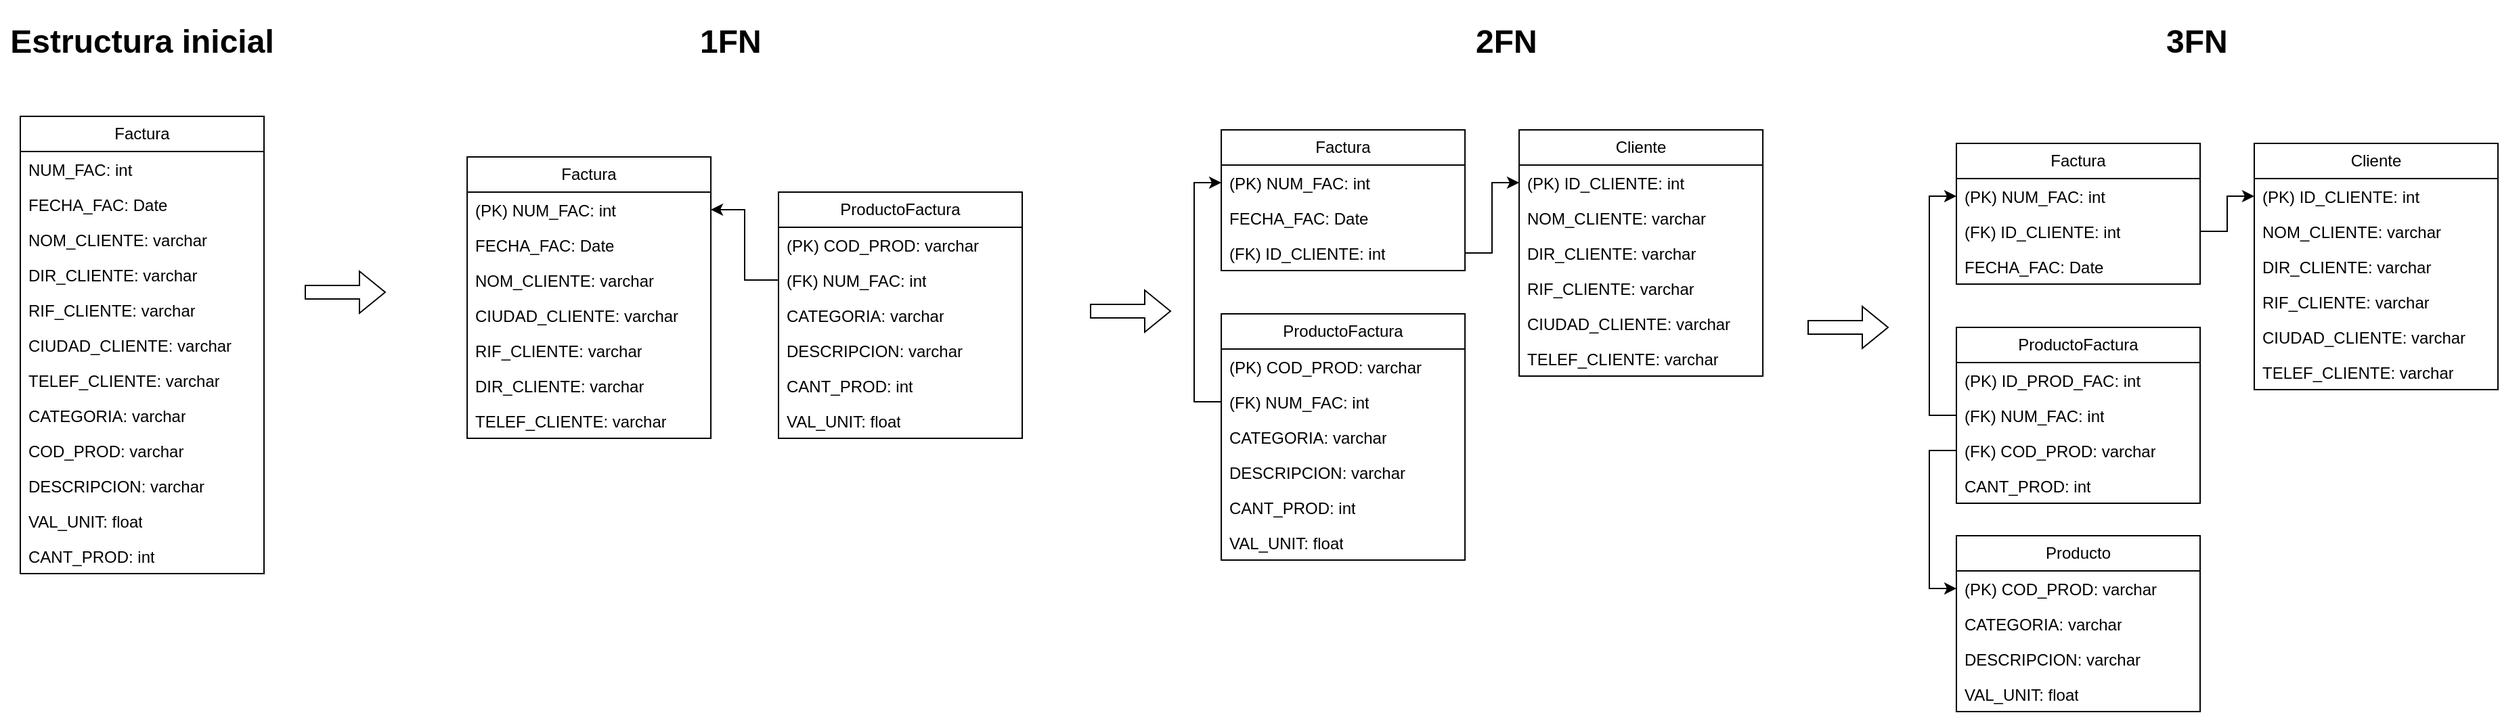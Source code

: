 <mxfile version="22.0.3" type="device">
  <diagram name="Page-1" id="YjtQKv7AB-R0Y8vIJ1j0">
    <mxGraphModel dx="1850" dy="1685" grid="1" gridSize="10" guides="1" tooltips="1" connect="1" arrows="1" fold="1" page="1" pageScale="1" pageWidth="850" pageHeight="1100" math="0" shadow="0">
      <root>
        <mxCell id="0" />
        <mxCell id="1" parent="0" />
        <mxCell id="gqU5mMg52h6U9VG0LVLv-1" value="Factura" style="swimlane;fontStyle=0;childLayout=stackLayout;horizontal=1;startSize=26;fillColor=none;horizontalStack=0;resizeParent=1;resizeParentMax=0;resizeLast=0;collapsible=1;marginBottom=0;whiteSpace=wrap;html=1;" vertex="1" parent="1">
          <mxGeometry x="80" y="110" width="180" height="338" as="geometry" />
        </mxCell>
        <mxCell id="gqU5mMg52h6U9VG0LVLv-2" value="NUM_FAC: int&lt;span style=&quot;white-space: pre;&quot;&gt;&#x9;&lt;/span&gt;&lt;br&gt;" style="text;strokeColor=none;fillColor=none;align=left;verticalAlign=top;spacingLeft=4;spacingRight=4;overflow=hidden;rotatable=0;points=[[0,0.5],[1,0.5]];portConstraint=eastwest;whiteSpace=wrap;html=1;" vertex="1" parent="gqU5mMg52h6U9VG0LVLv-1">
          <mxGeometry y="26" width="180" height="26" as="geometry" />
        </mxCell>
        <mxCell id="gqU5mMg52h6U9VG0LVLv-3" value="FECHA_FAC: Date" style="text;strokeColor=none;fillColor=none;align=left;verticalAlign=top;spacingLeft=4;spacingRight=4;overflow=hidden;rotatable=0;points=[[0,0.5],[1,0.5]];portConstraint=eastwest;whiteSpace=wrap;html=1;" vertex="1" parent="gqU5mMg52h6U9VG0LVLv-1">
          <mxGeometry y="52" width="180" height="26" as="geometry" />
        </mxCell>
        <mxCell id="gqU5mMg52h6U9VG0LVLv-4" value="NOM_CLIENTE: varchar" style="text;strokeColor=none;fillColor=none;align=left;verticalAlign=top;spacingLeft=4;spacingRight=4;overflow=hidden;rotatable=0;points=[[0,0.5],[1,0.5]];portConstraint=eastwest;whiteSpace=wrap;html=1;" vertex="1" parent="gqU5mMg52h6U9VG0LVLv-1">
          <mxGeometry y="78" width="180" height="26" as="geometry" />
        </mxCell>
        <mxCell id="gqU5mMg52h6U9VG0LVLv-5" value="DIR_CLIENTE: varchar" style="text;strokeColor=none;fillColor=none;align=left;verticalAlign=top;spacingLeft=4;spacingRight=4;overflow=hidden;rotatable=0;points=[[0,0.5],[1,0.5]];portConstraint=eastwest;whiteSpace=wrap;html=1;" vertex="1" parent="gqU5mMg52h6U9VG0LVLv-1">
          <mxGeometry y="104" width="180" height="26" as="geometry" />
        </mxCell>
        <mxCell id="gqU5mMg52h6U9VG0LVLv-6" value="RIF_CLIENTE: varchar" style="text;strokeColor=none;fillColor=none;align=left;verticalAlign=top;spacingLeft=4;spacingRight=4;overflow=hidden;rotatable=0;points=[[0,0.5],[1,0.5]];portConstraint=eastwest;whiteSpace=wrap;html=1;" vertex="1" parent="gqU5mMg52h6U9VG0LVLv-1">
          <mxGeometry y="130" width="180" height="26" as="geometry" />
        </mxCell>
        <mxCell id="gqU5mMg52h6U9VG0LVLv-7" value="CIUDAD_CLIENTE: varchar" style="text;strokeColor=none;fillColor=none;align=left;verticalAlign=top;spacingLeft=4;spacingRight=4;overflow=hidden;rotatable=0;points=[[0,0.5],[1,0.5]];portConstraint=eastwest;whiteSpace=wrap;html=1;" vertex="1" parent="gqU5mMg52h6U9VG0LVLv-1">
          <mxGeometry y="156" width="180" height="26" as="geometry" />
        </mxCell>
        <mxCell id="gqU5mMg52h6U9VG0LVLv-9" value="TELEF_CLIENTE: varchar" style="text;strokeColor=none;fillColor=none;align=left;verticalAlign=top;spacingLeft=4;spacingRight=4;overflow=hidden;rotatable=0;points=[[0,0.5],[1,0.5]];portConstraint=eastwest;whiteSpace=wrap;html=1;" vertex="1" parent="gqU5mMg52h6U9VG0LVLv-1">
          <mxGeometry y="182" width="180" height="26" as="geometry" />
        </mxCell>
        <mxCell id="gqU5mMg52h6U9VG0LVLv-8" value="CATEGORIA: varchar" style="text;strokeColor=none;fillColor=none;align=left;verticalAlign=top;spacingLeft=4;spacingRight=4;overflow=hidden;rotatable=0;points=[[0,0.5],[1,0.5]];portConstraint=eastwest;whiteSpace=wrap;html=1;" vertex="1" parent="gqU5mMg52h6U9VG0LVLv-1">
          <mxGeometry y="208" width="180" height="26" as="geometry" />
        </mxCell>
        <mxCell id="gqU5mMg52h6U9VG0LVLv-10" value="COD_PROD: varchar" style="text;strokeColor=none;fillColor=none;align=left;verticalAlign=top;spacingLeft=4;spacingRight=4;overflow=hidden;rotatable=0;points=[[0,0.5],[1,0.5]];portConstraint=eastwest;whiteSpace=wrap;html=1;" vertex="1" parent="gqU5mMg52h6U9VG0LVLv-1">
          <mxGeometry y="234" width="180" height="26" as="geometry" />
        </mxCell>
        <mxCell id="gqU5mMg52h6U9VG0LVLv-11" value="DESCRIPCION: varchar" style="text;strokeColor=none;fillColor=none;align=left;verticalAlign=top;spacingLeft=4;spacingRight=4;overflow=hidden;rotatable=0;points=[[0,0.5],[1,0.5]];portConstraint=eastwest;whiteSpace=wrap;html=1;" vertex="1" parent="gqU5mMg52h6U9VG0LVLv-1">
          <mxGeometry y="260" width="180" height="26" as="geometry" />
        </mxCell>
        <mxCell id="gqU5mMg52h6U9VG0LVLv-12" value="VAL_UNIT: float" style="text;strokeColor=none;fillColor=none;align=left;verticalAlign=top;spacingLeft=4;spacingRight=4;overflow=hidden;rotatable=0;points=[[0,0.5],[1,0.5]];portConstraint=eastwest;whiteSpace=wrap;html=1;" vertex="1" parent="gqU5mMg52h6U9VG0LVLv-1">
          <mxGeometry y="286" width="180" height="26" as="geometry" />
        </mxCell>
        <mxCell id="gqU5mMg52h6U9VG0LVLv-13" value="CANT_PROD: int" style="text;strokeColor=none;fillColor=none;align=left;verticalAlign=top;spacingLeft=4;spacingRight=4;overflow=hidden;rotatable=0;points=[[0,0.5],[1,0.5]];portConstraint=eastwest;whiteSpace=wrap;html=1;" vertex="1" parent="gqU5mMg52h6U9VG0LVLv-1">
          <mxGeometry y="312" width="180" height="26" as="geometry" />
        </mxCell>
        <mxCell id="gqU5mMg52h6U9VG0LVLv-14" value="&lt;h1&gt;Estructura inicial&lt;/h1&gt;" style="text;html=1;strokeColor=none;fillColor=none;align=center;verticalAlign=middle;whiteSpace=wrap;rounded=0;" vertex="1" parent="1">
          <mxGeometry x="65" y="40" width="210" height="30" as="geometry" />
        </mxCell>
        <mxCell id="gqU5mMg52h6U9VG0LVLv-16" value="" style="shape=flexArrow;endArrow=classic;html=1;rounded=0;fillColor=#ffffff;" edge="1" parent="1">
          <mxGeometry width="50" height="50" relative="1" as="geometry">
            <mxPoint x="290" y="240" as="sourcePoint" />
            <mxPoint x="350" y="240" as="targetPoint" />
          </mxGeometry>
        </mxCell>
        <mxCell id="gqU5mMg52h6U9VG0LVLv-18" value="Factura" style="swimlane;fontStyle=0;childLayout=stackLayout;horizontal=1;startSize=26;fillColor=none;horizontalStack=0;resizeParent=1;resizeParentMax=0;resizeLast=0;collapsible=1;marginBottom=0;whiteSpace=wrap;html=1;" vertex="1" parent="1">
          <mxGeometry x="410.04" y="140" width="180" height="208" as="geometry" />
        </mxCell>
        <mxCell id="gqU5mMg52h6U9VG0LVLv-19" value="(PK) NUM_FAC: int&lt;span style=&quot;white-space: pre;&quot;&gt;&#x9;&lt;/span&gt;" style="text;strokeColor=none;fillColor=none;align=left;verticalAlign=top;spacingLeft=4;spacingRight=4;overflow=hidden;rotatable=0;points=[[0,0.5],[1,0.5]];portConstraint=eastwest;whiteSpace=wrap;html=1;" vertex="1" parent="gqU5mMg52h6U9VG0LVLv-18">
          <mxGeometry y="26" width="180" height="26" as="geometry" />
        </mxCell>
        <mxCell id="gqU5mMg52h6U9VG0LVLv-20" value="FECHA_FAC: Date" style="text;strokeColor=none;fillColor=none;align=left;verticalAlign=top;spacingLeft=4;spacingRight=4;overflow=hidden;rotatable=0;points=[[0,0.5],[1,0.5]];portConstraint=eastwest;whiteSpace=wrap;html=1;" vertex="1" parent="gqU5mMg52h6U9VG0LVLv-18">
          <mxGeometry y="52" width="180" height="26" as="geometry" />
        </mxCell>
        <mxCell id="gqU5mMg52h6U9VG0LVLv-133" value="NOM_CLIENTE: varchar" style="text;strokeColor=none;fillColor=none;align=left;verticalAlign=top;spacingLeft=4;spacingRight=4;overflow=hidden;rotatable=0;points=[[0,0.5],[1,0.5]];portConstraint=eastwest;whiteSpace=wrap;html=1;" vertex="1" parent="gqU5mMg52h6U9VG0LVLv-18">
          <mxGeometry y="78" width="180" height="26" as="geometry" />
        </mxCell>
        <mxCell id="gqU5mMg52h6U9VG0LVLv-136" value="CIUDAD_CLIENTE: varchar" style="text;strokeColor=none;fillColor=none;align=left;verticalAlign=top;spacingLeft=4;spacingRight=4;overflow=hidden;rotatable=0;points=[[0,0.5],[1,0.5]];portConstraint=eastwest;whiteSpace=wrap;html=1;" vertex="1" parent="gqU5mMg52h6U9VG0LVLv-18">
          <mxGeometry y="104" width="180" height="26" as="geometry" />
        </mxCell>
        <mxCell id="gqU5mMg52h6U9VG0LVLv-135" value="RIF_CLIENTE: varchar" style="text;strokeColor=none;fillColor=none;align=left;verticalAlign=top;spacingLeft=4;spacingRight=4;overflow=hidden;rotatable=0;points=[[0,0.5],[1,0.5]];portConstraint=eastwest;whiteSpace=wrap;html=1;" vertex="1" parent="gqU5mMg52h6U9VG0LVLv-18">
          <mxGeometry y="130" width="180" height="26" as="geometry" />
        </mxCell>
        <mxCell id="gqU5mMg52h6U9VG0LVLv-134" value="DIR_CLIENTE: varchar" style="text;strokeColor=none;fillColor=none;align=left;verticalAlign=top;spacingLeft=4;spacingRight=4;overflow=hidden;rotatable=0;points=[[0,0.5],[1,0.5]];portConstraint=eastwest;whiteSpace=wrap;html=1;" vertex="1" parent="gqU5mMg52h6U9VG0LVLv-18">
          <mxGeometry y="156" width="180" height="26" as="geometry" />
        </mxCell>
        <mxCell id="gqU5mMg52h6U9VG0LVLv-137" value="TELEF_CLIENTE: varchar" style="text;strokeColor=none;fillColor=none;align=left;verticalAlign=top;spacingLeft=4;spacingRight=4;overflow=hidden;rotatable=0;points=[[0,0.5],[1,0.5]];portConstraint=eastwest;whiteSpace=wrap;html=1;" vertex="1" parent="gqU5mMg52h6U9VG0LVLv-18">
          <mxGeometry y="182" width="180" height="26" as="geometry" />
        </mxCell>
        <mxCell id="gqU5mMg52h6U9VG0LVLv-44" value="ProductoFactura" style="swimlane;fontStyle=0;childLayout=stackLayout;horizontal=1;startSize=26;fillColor=none;horizontalStack=0;resizeParent=1;resizeParentMax=0;resizeLast=0;collapsible=1;marginBottom=0;whiteSpace=wrap;html=1;" vertex="1" parent="1">
          <mxGeometry x="640" y="166" width="180" height="182" as="geometry" />
        </mxCell>
        <mxCell id="gqU5mMg52h6U9VG0LVLv-48" value="(PK) COD_PROD: varchar" style="text;strokeColor=none;fillColor=none;align=left;verticalAlign=top;spacingLeft=4;spacingRight=4;overflow=hidden;rotatable=0;points=[[0,0.5],[1,0.5]];portConstraint=eastwest;whiteSpace=wrap;html=1;" vertex="1" parent="gqU5mMg52h6U9VG0LVLv-44">
          <mxGeometry y="26" width="180" height="26" as="geometry" />
        </mxCell>
        <mxCell id="gqU5mMg52h6U9VG0LVLv-56" value="(FK) NUM_FAC: int" style="text;strokeColor=none;fillColor=none;align=left;verticalAlign=top;spacingLeft=4;spacingRight=4;overflow=hidden;rotatable=0;points=[[0,0.5],[1,0.5]];portConstraint=eastwest;whiteSpace=wrap;html=1;" vertex="1" parent="gqU5mMg52h6U9VG0LVLv-44">
          <mxGeometry y="52" width="180" height="26" as="geometry" />
        </mxCell>
        <mxCell id="gqU5mMg52h6U9VG0LVLv-47" value="CATEGORIA: varchar" style="text;strokeColor=none;fillColor=none;align=left;verticalAlign=top;spacingLeft=4;spacingRight=4;overflow=hidden;rotatable=0;points=[[0,0.5],[1,0.5]];portConstraint=eastwest;whiteSpace=wrap;html=1;" vertex="1" parent="gqU5mMg52h6U9VG0LVLv-44">
          <mxGeometry y="78" width="180" height="26" as="geometry" />
        </mxCell>
        <mxCell id="gqU5mMg52h6U9VG0LVLv-49" value="DESCRIPCION: varchar" style="text;strokeColor=none;fillColor=none;align=left;verticalAlign=top;spacingLeft=4;spacingRight=4;overflow=hidden;rotatable=0;points=[[0,0.5],[1,0.5]];portConstraint=eastwest;whiteSpace=wrap;html=1;" vertex="1" parent="gqU5mMg52h6U9VG0LVLv-44">
          <mxGeometry y="104" width="180" height="26" as="geometry" />
        </mxCell>
        <mxCell id="gqU5mMg52h6U9VG0LVLv-55" value="CANT_PROD: int" style="text;strokeColor=none;fillColor=none;align=left;verticalAlign=top;spacingLeft=4;spacingRight=4;overflow=hidden;rotatable=0;points=[[0,0.5],[1,0.5]];portConstraint=eastwest;whiteSpace=wrap;html=1;" vertex="1" parent="gqU5mMg52h6U9VG0LVLv-44">
          <mxGeometry y="130" width="180" height="26" as="geometry" />
        </mxCell>
        <mxCell id="gqU5mMg52h6U9VG0LVLv-50" value="VAL_UNIT: float" style="text;strokeColor=none;fillColor=none;align=left;verticalAlign=top;spacingLeft=4;spacingRight=4;overflow=hidden;rotatable=0;points=[[0,0.5],[1,0.5]];portConstraint=eastwest;whiteSpace=wrap;html=1;" vertex="1" parent="gqU5mMg52h6U9VG0LVLv-44">
          <mxGeometry y="156" width="180" height="26" as="geometry" />
        </mxCell>
        <mxCell id="gqU5mMg52h6U9VG0LVLv-58" value="&lt;h1&gt;1FN&lt;/h1&gt;" style="text;html=1;strokeColor=none;fillColor=none;spacing=5;spacingTop=-20;whiteSpace=wrap;overflow=hidden;rounded=0;" vertex="1" parent="1">
          <mxGeometry x="577.04" y="35" width="62.96" height="40" as="geometry" />
        </mxCell>
        <mxCell id="gqU5mMg52h6U9VG0LVLv-59" value="&lt;h1&gt;3FN&lt;/h1&gt;&lt;p&gt;&lt;br&gt;&lt;/p&gt;" style="text;html=1;strokeColor=none;fillColor=none;spacing=5;spacingTop=-20;whiteSpace=wrap;overflow=hidden;rounded=0;" vertex="1" parent="1">
          <mxGeometry x="1660" y="35" width="60" height="40" as="geometry" />
        </mxCell>
        <mxCell id="gqU5mMg52h6U9VG0LVLv-60" value="" style="shape=flexArrow;endArrow=classic;html=1;rounded=0;fillColor=#ffffff;" edge="1" parent="1">
          <mxGeometry width="50" height="50" relative="1" as="geometry">
            <mxPoint x="1400" y="266" as="sourcePoint" />
            <mxPoint x="1460" y="266" as="targetPoint" />
          </mxGeometry>
        </mxCell>
        <mxCell id="gqU5mMg52h6U9VG0LVLv-81" value="Factura" style="swimlane;fontStyle=0;childLayout=stackLayout;horizontal=1;startSize=26;fillColor=none;horizontalStack=0;resizeParent=1;resizeParentMax=0;resizeLast=0;collapsible=1;marginBottom=0;whiteSpace=wrap;html=1;" vertex="1" parent="1">
          <mxGeometry x="1510" y="130" width="180" height="104" as="geometry" />
        </mxCell>
        <mxCell id="gqU5mMg52h6U9VG0LVLv-82" value="(PK) NUM_FAC: int&lt;span style=&quot;white-space: pre;&quot;&gt;&#x9;&lt;/span&gt;" style="text;strokeColor=none;fillColor=none;align=left;verticalAlign=top;spacingLeft=4;spacingRight=4;overflow=hidden;rotatable=0;points=[[0,0.5],[1,0.5]];portConstraint=eastwest;whiteSpace=wrap;html=1;" vertex="1" parent="gqU5mMg52h6U9VG0LVLv-81">
          <mxGeometry y="26" width="180" height="26" as="geometry" />
        </mxCell>
        <mxCell id="gqU5mMg52h6U9VG0LVLv-84" value="(FK) ID_CLIENTE: int" style="text;strokeColor=none;fillColor=none;align=left;verticalAlign=top;spacingLeft=4;spacingRight=4;overflow=hidden;rotatable=0;points=[[0,0.5],[1,0.5]];portConstraint=eastwest;whiteSpace=wrap;html=1;" vertex="1" parent="gqU5mMg52h6U9VG0LVLv-81">
          <mxGeometry y="52" width="180" height="26" as="geometry" />
        </mxCell>
        <mxCell id="gqU5mMg52h6U9VG0LVLv-83" value="FECHA_FAC: Date" style="text;strokeColor=none;fillColor=none;align=left;verticalAlign=top;spacingLeft=4;spacingRight=4;overflow=hidden;rotatable=0;points=[[0,0.5],[1,0.5]];portConstraint=eastwest;whiteSpace=wrap;html=1;" vertex="1" parent="gqU5mMg52h6U9VG0LVLv-81">
          <mxGeometry y="78" width="180" height="26" as="geometry" />
        </mxCell>
        <mxCell id="gqU5mMg52h6U9VG0LVLv-85" value="Cliente" style="swimlane;fontStyle=0;childLayout=stackLayout;horizontal=1;startSize=26;fillColor=none;horizontalStack=0;resizeParent=1;resizeParentMax=0;resizeLast=0;collapsible=1;marginBottom=0;whiteSpace=wrap;html=1;" vertex="1" parent="1">
          <mxGeometry x="1730" y="130" width="180" height="182" as="geometry" />
        </mxCell>
        <mxCell id="gqU5mMg52h6U9VG0LVLv-86" value="(PK) ID_CLIENTE: int" style="text;strokeColor=none;fillColor=none;align=left;verticalAlign=top;spacingLeft=4;spacingRight=4;overflow=hidden;rotatable=0;points=[[0,0.5],[1,0.5]];portConstraint=eastwest;whiteSpace=wrap;html=1;" vertex="1" parent="gqU5mMg52h6U9VG0LVLv-85">
          <mxGeometry y="26" width="180" height="26" as="geometry" />
        </mxCell>
        <mxCell id="gqU5mMg52h6U9VG0LVLv-87" value="NOM_CLIENTE: varchar" style="text;strokeColor=none;fillColor=none;align=left;verticalAlign=top;spacingLeft=4;spacingRight=4;overflow=hidden;rotatable=0;points=[[0,0.5],[1,0.5]];portConstraint=eastwest;whiteSpace=wrap;html=1;" vertex="1" parent="gqU5mMg52h6U9VG0LVLv-85">
          <mxGeometry y="52" width="180" height="26" as="geometry" />
        </mxCell>
        <mxCell id="gqU5mMg52h6U9VG0LVLv-88" value="DIR_CLIENTE: varchar" style="text;strokeColor=none;fillColor=none;align=left;verticalAlign=top;spacingLeft=4;spacingRight=4;overflow=hidden;rotatable=0;points=[[0,0.5],[1,0.5]];portConstraint=eastwest;whiteSpace=wrap;html=1;" vertex="1" parent="gqU5mMg52h6U9VG0LVLv-85">
          <mxGeometry y="78" width="180" height="26" as="geometry" />
        </mxCell>
        <mxCell id="gqU5mMg52h6U9VG0LVLv-89" value="RIF_CLIENTE: varchar" style="text;strokeColor=none;fillColor=none;align=left;verticalAlign=top;spacingLeft=4;spacingRight=4;overflow=hidden;rotatable=0;points=[[0,0.5],[1,0.5]];portConstraint=eastwest;whiteSpace=wrap;html=1;" vertex="1" parent="gqU5mMg52h6U9VG0LVLv-85">
          <mxGeometry y="104" width="180" height="26" as="geometry" />
        </mxCell>
        <mxCell id="gqU5mMg52h6U9VG0LVLv-90" value="CIUDAD_CLIENTE: varchar" style="text;strokeColor=none;fillColor=none;align=left;verticalAlign=top;spacingLeft=4;spacingRight=4;overflow=hidden;rotatable=0;points=[[0,0.5],[1,0.5]];portConstraint=eastwest;whiteSpace=wrap;html=1;" vertex="1" parent="gqU5mMg52h6U9VG0LVLv-85">
          <mxGeometry y="130" width="180" height="26" as="geometry" />
        </mxCell>
        <mxCell id="gqU5mMg52h6U9VG0LVLv-91" value="TELEF_CLIENTE: varchar" style="text;strokeColor=none;fillColor=none;align=left;verticalAlign=top;spacingLeft=4;spacingRight=4;overflow=hidden;rotatable=0;points=[[0,0.5],[1,0.5]];portConstraint=eastwest;whiteSpace=wrap;html=1;" vertex="1" parent="gqU5mMg52h6U9VG0LVLv-85">
          <mxGeometry y="156" width="180" height="26" as="geometry" />
        </mxCell>
        <mxCell id="gqU5mMg52h6U9VG0LVLv-92" value="ProductoFactura" style="swimlane;fontStyle=0;childLayout=stackLayout;horizontal=1;startSize=26;fillColor=none;horizontalStack=0;resizeParent=1;resizeParentMax=0;resizeLast=0;collapsible=1;marginBottom=0;whiteSpace=wrap;html=1;" vertex="1" parent="1">
          <mxGeometry x="1510" y="266" width="180" height="130" as="geometry" />
        </mxCell>
        <mxCell id="gqU5mMg52h6U9VG0LVLv-108" value="(PK) ID_PROD_FAC: int" style="text;strokeColor=none;fillColor=none;align=left;verticalAlign=top;spacingLeft=4;spacingRight=4;overflow=hidden;rotatable=0;points=[[0,0.5],[1,0.5]];portConstraint=eastwest;whiteSpace=wrap;html=1;" vertex="1" parent="gqU5mMg52h6U9VG0LVLv-92">
          <mxGeometry y="26" width="180" height="26" as="geometry" />
        </mxCell>
        <mxCell id="gqU5mMg52h6U9VG0LVLv-94" value="(FK) NUM_FAC: int" style="text;strokeColor=none;fillColor=none;align=left;verticalAlign=top;spacingLeft=4;spacingRight=4;overflow=hidden;rotatable=0;points=[[0,0.5],[1,0.5]];portConstraint=eastwest;whiteSpace=wrap;html=1;" vertex="1" parent="gqU5mMg52h6U9VG0LVLv-92">
          <mxGeometry y="52" width="180" height="26" as="geometry" />
        </mxCell>
        <mxCell id="gqU5mMg52h6U9VG0LVLv-93" value="(FK) COD_PROD: varchar" style="text;strokeColor=none;fillColor=none;align=left;verticalAlign=top;spacingLeft=4;spacingRight=4;overflow=hidden;rotatable=0;points=[[0,0.5],[1,0.5]];portConstraint=eastwest;whiteSpace=wrap;html=1;" vertex="1" parent="gqU5mMg52h6U9VG0LVLv-92">
          <mxGeometry y="78" width="180" height="26" as="geometry" />
        </mxCell>
        <mxCell id="gqU5mMg52h6U9VG0LVLv-97" value="CANT_PROD: int" style="text;strokeColor=none;fillColor=none;align=left;verticalAlign=top;spacingLeft=4;spacingRight=4;overflow=hidden;rotatable=0;points=[[0,0.5],[1,0.5]];portConstraint=eastwest;whiteSpace=wrap;html=1;" vertex="1" parent="gqU5mMg52h6U9VG0LVLv-92">
          <mxGeometry y="104" width="180" height="26" as="geometry" />
        </mxCell>
        <mxCell id="gqU5mMg52h6U9VG0LVLv-99" style="edgeStyle=orthogonalEdgeStyle;rounded=0;orthogonalLoop=1;jettySize=auto;html=1;exitX=1;exitY=0.5;exitDx=0;exitDy=0;entryX=0;entryY=0.5;entryDx=0;entryDy=0;" edge="1" parent="1" source="gqU5mMg52h6U9VG0LVLv-84" target="gqU5mMg52h6U9VG0LVLv-86">
          <mxGeometry relative="1" as="geometry" />
        </mxCell>
        <mxCell id="gqU5mMg52h6U9VG0LVLv-100" style="edgeStyle=orthogonalEdgeStyle;rounded=0;orthogonalLoop=1;jettySize=auto;html=1;exitX=0;exitY=0.5;exitDx=0;exitDy=0;entryX=0;entryY=0.5;entryDx=0;entryDy=0;" edge="1" parent="1" source="gqU5mMg52h6U9VG0LVLv-94" target="gqU5mMg52h6U9VG0LVLv-82">
          <mxGeometry relative="1" as="geometry" />
        </mxCell>
        <mxCell id="gqU5mMg52h6U9VG0LVLv-101" value="Producto" style="swimlane;fontStyle=0;childLayout=stackLayout;horizontal=1;startSize=26;fillColor=none;horizontalStack=0;resizeParent=1;resizeParentMax=0;resizeLast=0;collapsible=1;marginBottom=0;whiteSpace=wrap;html=1;" vertex="1" parent="1">
          <mxGeometry x="1510" y="420" width="180" height="130" as="geometry" />
        </mxCell>
        <mxCell id="gqU5mMg52h6U9VG0LVLv-102" value="(PK) COD_PROD: varchar" style="text;strokeColor=none;fillColor=none;align=left;verticalAlign=top;spacingLeft=4;spacingRight=4;overflow=hidden;rotatable=0;points=[[0,0.5],[1,0.5]];portConstraint=eastwest;whiteSpace=wrap;html=1;" vertex="1" parent="gqU5mMg52h6U9VG0LVLv-101">
          <mxGeometry y="26" width="180" height="26" as="geometry" />
        </mxCell>
        <mxCell id="gqU5mMg52h6U9VG0LVLv-104" value="CATEGORIA: varchar" style="text;strokeColor=none;fillColor=none;align=left;verticalAlign=top;spacingLeft=4;spacingRight=4;overflow=hidden;rotatable=0;points=[[0,0.5],[1,0.5]];portConstraint=eastwest;whiteSpace=wrap;html=1;" vertex="1" parent="gqU5mMg52h6U9VG0LVLv-101">
          <mxGeometry y="52" width="180" height="26" as="geometry" />
        </mxCell>
        <mxCell id="gqU5mMg52h6U9VG0LVLv-105" value="DESCRIPCION: varchar" style="text;strokeColor=none;fillColor=none;align=left;verticalAlign=top;spacingLeft=4;spacingRight=4;overflow=hidden;rotatable=0;points=[[0,0.5],[1,0.5]];portConstraint=eastwest;whiteSpace=wrap;html=1;" vertex="1" parent="gqU5mMg52h6U9VG0LVLv-101">
          <mxGeometry y="78" width="180" height="26" as="geometry" />
        </mxCell>
        <mxCell id="gqU5mMg52h6U9VG0LVLv-107" value="VAL_UNIT: float" style="text;strokeColor=none;fillColor=none;align=left;verticalAlign=top;spacingLeft=4;spacingRight=4;overflow=hidden;rotatable=0;points=[[0,0.5],[1,0.5]];portConstraint=eastwest;whiteSpace=wrap;html=1;" vertex="1" parent="gqU5mMg52h6U9VG0LVLv-101">
          <mxGeometry y="104" width="180" height="26" as="geometry" />
        </mxCell>
        <mxCell id="gqU5mMg52h6U9VG0LVLv-109" style="edgeStyle=orthogonalEdgeStyle;rounded=0;orthogonalLoop=1;jettySize=auto;html=1;exitX=0;exitY=0.5;exitDx=0;exitDy=0;entryX=0;entryY=0.5;entryDx=0;entryDy=0;" edge="1" parent="1" source="gqU5mMg52h6U9VG0LVLv-93" target="gqU5mMg52h6U9VG0LVLv-102">
          <mxGeometry relative="1" as="geometry" />
        </mxCell>
        <mxCell id="gqU5mMg52h6U9VG0LVLv-112" value="Factura" style="swimlane;fontStyle=0;childLayout=stackLayout;horizontal=1;startSize=26;fillColor=none;horizontalStack=0;resizeParent=1;resizeParentMax=0;resizeLast=0;collapsible=1;marginBottom=0;whiteSpace=wrap;html=1;" vertex="1" parent="1">
          <mxGeometry x="967.04" y="120" width="180" height="104" as="geometry" />
        </mxCell>
        <mxCell id="gqU5mMg52h6U9VG0LVLv-113" value="(PK) NUM_FAC: int&lt;span style=&quot;white-space: pre;&quot;&gt;&#x9;&lt;/span&gt;" style="text;strokeColor=none;fillColor=none;align=left;verticalAlign=top;spacingLeft=4;spacingRight=4;overflow=hidden;rotatable=0;points=[[0,0.5],[1,0.5]];portConstraint=eastwest;whiteSpace=wrap;html=1;" vertex="1" parent="gqU5mMg52h6U9VG0LVLv-112">
          <mxGeometry y="26" width="180" height="26" as="geometry" />
        </mxCell>
        <mxCell id="gqU5mMg52h6U9VG0LVLv-114" value="FECHA_FAC: Date" style="text;strokeColor=none;fillColor=none;align=left;verticalAlign=top;spacingLeft=4;spacingRight=4;overflow=hidden;rotatable=0;points=[[0,0.5],[1,0.5]];portConstraint=eastwest;whiteSpace=wrap;html=1;" vertex="1" parent="gqU5mMg52h6U9VG0LVLv-112">
          <mxGeometry y="52" width="180" height="26" as="geometry" />
        </mxCell>
        <mxCell id="gqU5mMg52h6U9VG0LVLv-115" value="(FK) ID_CLIENTE: int" style="text;strokeColor=none;fillColor=none;align=left;verticalAlign=top;spacingLeft=4;spacingRight=4;overflow=hidden;rotatable=0;points=[[0,0.5],[1,0.5]];portConstraint=eastwest;whiteSpace=wrap;html=1;" vertex="1" parent="gqU5mMg52h6U9VG0LVLv-112">
          <mxGeometry y="78" width="180" height="26" as="geometry" />
        </mxCell>
        <mxCell id="gqU5mMg52h6U9VG0LVLv-116" value="Cliente" style="swimlane;fontStyle=0;childLayout=stackLayout;horizontal=1;startSize=26;fillColor=none;horizontalStack=0;resizeParent=1;resizeParentMax=0;resizeLast=0;collapsible=1;marginBottom=0;whiteSpace=wrap;html=1;" vertex="1" parent="1">
          <mxGeometry x="1187.04" y="120" width="180" height="182" as="geometry" />
        </mxCell>
        <mxCell id="gqU5mMg52h6U9VG0LVLv-117" value="(PK) ID_CLIENTE: int" style="text;strokeColor=none;fillColor=none;align=left;verticalAlign=top;spacingLeft=4;spacingRight=4;overflow=hidden;rotatable=0;points=[[0,0.5],[1,0.5]];portConstraint=eastwest;whiteSpace=wrap;html=1;" vertex="1" parent="gqU5mMg52h6U9VG0LVLv-116">
          <mxGeometry y="26" width="180" height="26" as="geometry" />
        </mxCell>
        <mxCell id="gqU5mMg52h6U9VG0LVLv-118" value="NOM_CLIENTE: varchar" style="text;strokeColor=none;fillColor=none;align=left;verticalAlign=top;spacingLeft=4;spacingRight=4;overflow=hidden;rotatable=0;points=[[0,0.5],[1,0.5]];portConstraint=eastwest;whiteSpace=wrap;html=1;" vertex="1" parent="gqU5mMg52h6U9VG0LVLv-116">
          <mxGeometry y="52" width="180" height="26" as="geometry" />
        </mxCell>
        <mxCell id="gqU5mMg52h6U9VG0LVLv-119" value="DIR_CLIENTE: varchar" style="text;strokeColor=none;fillColor=none;align=left;verticalAlign=top;spacingLeft=4;spacingRight=4;overflow=hidden;rotatable=0;points=[[0,0.5],[1,0.5]];portConstraint=eastwest;whiteSpace=wrap;html=1;" vertex="1" parent="gqU5mMg52h6U9VG0LVLv-116">
          <mxGeometry y="78" width="180" height="26" as="geometry" />
        </mxCell>
        <mxCell id="gqU5mMg52h6U9VG0LVLv-120" value="RIF_CLIENTE: varchar" style="text;strokeColor=none;fillColor=none;align=left;verticalAlign=top;spacingLeft=4;spacingRight=4;overflow=hidden;rotatable=0;points=[[0,0.5],[1,0.5]];portConstraint=eastwest;whiteSpace=wrap;html=1;" vertex="1" parent="gqU5mMg52h6U9VG0LVLv-116">
          <mxGeometry y="104" width="180" height="26" as="geometry" />
        </mxCell>
        <mxCell id="gqU5mMg52h6U9VG0LVLv-121" value="CIUDAD_CLIENTE: varchar" style="text;strokeColor=none;fillColor=none;align=left;verticalAlign=top;spacingLeft=4;spacingRight=4;overflow=hidden;rotatable=0;points=[[0,0.5],[1,0.5]];portConstraint=eastwest;whiteSpace=wrap;html=1;" vertex="1" parent="gqU5mMg52h6U9VG0LVLv-116">
          <mxGeometry y="130" width="180" height="26" as="geometry" />
        </mxCell>
        <mxCell id="gqU5mMg52h6U9VG0LVLv-122" value="TELEF_CLIENTE: varchar" style="text;strokeColor=none;fillColor=none;align=left;verticalAlign=top;spacingLeft=4;spacingRight=4;overflow=hidden;rotatable=0;points=[[0,0.5],[1,0.5]];portConstraint=eastwest;whiteSpace=wrap;html=1;" vertex="1" parent="gqU5mMg52h6U9VG0LVLv-116">
          <mxGeometry y="156" width="180" height="26" as="geometry" />
        </mxCell>
        <mxCell id="gqU5mMg52h6U9VG0LVLv-123" value="ProductoFactura" style="swimlane;fontStyle=0;childLayout=stackLayout;horizontal=1;startSize=26;fillColor=none;horizontalStack=0;resizeParent=1;resizeParentMax=0;resizeLast=0;collapsible=1;marginBottom=0;whiteSpace=wrap;html=1;" vertex="1" parent="1">
          <mxGeometry x="967.04" y="256" width="180" height="182" as="geometry" />
        </mxCell>
        <mxCell id="gqU5mMg52h6U9VG0LVLv-124" value="(PK) COD_PROD: varchar" style="text;strokeColor=none;fillColor=none;align=left;verticalAlign=top;spacingLeft=4;spacingRight=4;overflow=hidden;rotatable=0;points=[[0,0.5],[1,0.5]];portConstraint=eastwest;whiteSpace=wrap;html=1;" vertex="1" parent="gqU5mMg52h6U9VG0LVLv-123">
          <mxGeometry y="26" width="180" height="26" as="geometry" />
        </mxCell>
        <mxCell id="gqU5mMg52h6U9VG0LVLv-125" value="(FK) NUM_FAC: int" style="text;strokeColor=none;fillColor=none;align=left;verticalAlign=top;spacingLeft=4;spacingRight=4;overflow=hidden;rotatable=0;points=[[0,0.5],[1,0.5]];portConstraint=eastwest;whiteSpace=wrap;html=1;" vertex="1" parent="gqU5mMg52h6U9VG0LVLv-123">
          <mxGeometry y="52" width="180" height="26" as="geometry" />
        </mxCell>
        <mxCell id="gqU5mMg52h6U9VG0LVLv-126" value="CATEGORIA: varchar" style="text;strokeColor=none;fillColor=none;align=left;verticalAlign=top;spacingLeft=4;spacingRight=4;overflow=hidden;rotatable=0;points=[[0,0.5],[1,0.5]];portConstraint=eastwest;whiteSpace=wrap;html=1;" vertex="1" parent="gqU5mMg52h6U9VG0LVLv-123">
          <mxGeometry y="78" width="180" height="26" as="geometry" />
        </mxCell>
        <mxCell id="gqU5mMg52h6U9VG0LVLv-127" value="DESCRIPCION: varchar" style="text;strokeColor=none;fillColor=none;align=left;verticalAlign=top;spacingLeft=4;spacingRight=4;overflow=hidden;rotatable=0;points=[[0,0.5],[1,0.5]];portConstraint=eastwest;whiteSpace=wrap;html=1;" vertex="1" parent="gqU5mMg52h6U9VG0LVLv-123">
          <mxGeometry y="104" width="180" height="26" as="geometry" />
        </mxCell>
        <mxCell id="gqU5mMg52h6U9VG0LVLv-128" value="CANT_PROD: int" style="text;strokeColor=none;fillColor=none;align=left;verticalAlign=top;spacingLeft=4;spacingRight=4;overflow=hidden;rotatable=0;points=[[0,0.5],[1,0.5]];portConstraint=eastwest;whiteSpace=wrap;html=1;" vertex="1" parent="gqU5mMg52h6U9VG0LVLv-123">
          <mxGeometry y="130" width="180" height="26" as="geometry" />
        </mxCell>
        <mxCell id="gqU5mMg52h6U9VG0LVLv-129" value="VAL_UNIT: float" style="text;strokeColor=none;fillColor=none;align=left;verticalAlign=top;spacingLeft=4;spacingRight=4;overflow=hidden;rotatable=0;points=[[0,0.5],[1,0.5]];portConstraint=eastwest;whiteSpace=wrap;html=1;" vertex="1" parent="gqU5mMg52h6U9VG0LVLv-123">
          <mxGeometry y="156" width="180" height="26" as="geometry" />
        </mxCell>
        <mxCell id="gqU5mMg52h6U9VG0LVLv-130" style="edgeStyle=orthogonalEdgeStyle;rounded=0;orthogonalLoop=1;jettySize=auto;html=1;exitX=1;exitY=0.5;exitDx=0;exitDy=0;entryX=0;entryY=0.5;entryDx=0;entryDy=0;" edge="1" parent="1" source="gqU5mMg52h6U9VG0LVLv-115" target="gqU5mMg52h6U9VG0LVLv-117">
          <mxGeometry relative="1" as="geometry" />
        </mxCell>
        <mxCell id="gqU5mMg52h6U9VG0LVLv-131" style="edgeStyle=orthogonalEdgeStyle;rounded=0;orthogonalLoop=1;jettySize=auto;html=1;exitX=0;exitY=0.5;exitDx=0;exitDy=0;entryX=0;entryY=0.5;entryDx=0;entryDy=0;" edge="1" parent="1" source="gqU5mMg52h6U9VG0LVLv-125" target="gqU5mMg52h6U9VG0LVLv-113">
          <mxGeometry relative="1" as="geometry" />
        </mxCell>
        <mxCell id="gqU5mMg52h6U9VG0LVLv-132" value="" style="shape=flexArrow;endArrow=classic;html=1;rounded=0;fillColor=#ffffff;" edge="1" parent="1">
          <mxGeometry width="50" height="50" relative="1" as="geometry">
            <mxPoint x="870" y="254" as="sourcePoint" />
            <mxPoint x="930" y="254" as="targetPoint" />
          </mxGeometry>
        </mxCell>
        <mxCell id="gqU5mMg52h6U9VG0LVLv-138" style="edgeStyle=orthogonalEdgeStyle;rounded=0;orthogonalLoop=1;jettySize=auto;html=1;exitX=0;exitY=0.5;exitDx=0;exitDy=0;entryX=1;entryY=0.5;entryDx=0;entryDy=0;" edge="1" parent="1" source="gqU5mMg52h6U9VG0LVLv-56" target="gqU5mMg52h6U9VG0LVLv-19">
          <mxGeometry relative="1" as="geometry" />
        </mxCell>
        <mxCell id="gqU5mMg52h6U9VG0LVLv-139" value="&lt;h1&gt;2FN&lt;/h1&gt;" style="text;html=1;strokeColor=none;fillColor=none;spacing=5;spacingTop=-20;whiteSpace=wrap;overflow=hidden;rounded=0;" vertex="1" parent="1">
          <mxGeometry x="1150" y="35" width="62.96" height="40" as="geometry" />
        </mxCell>
      </root>
    </mxGraphModel>
  </diagram>
</mxfile>
